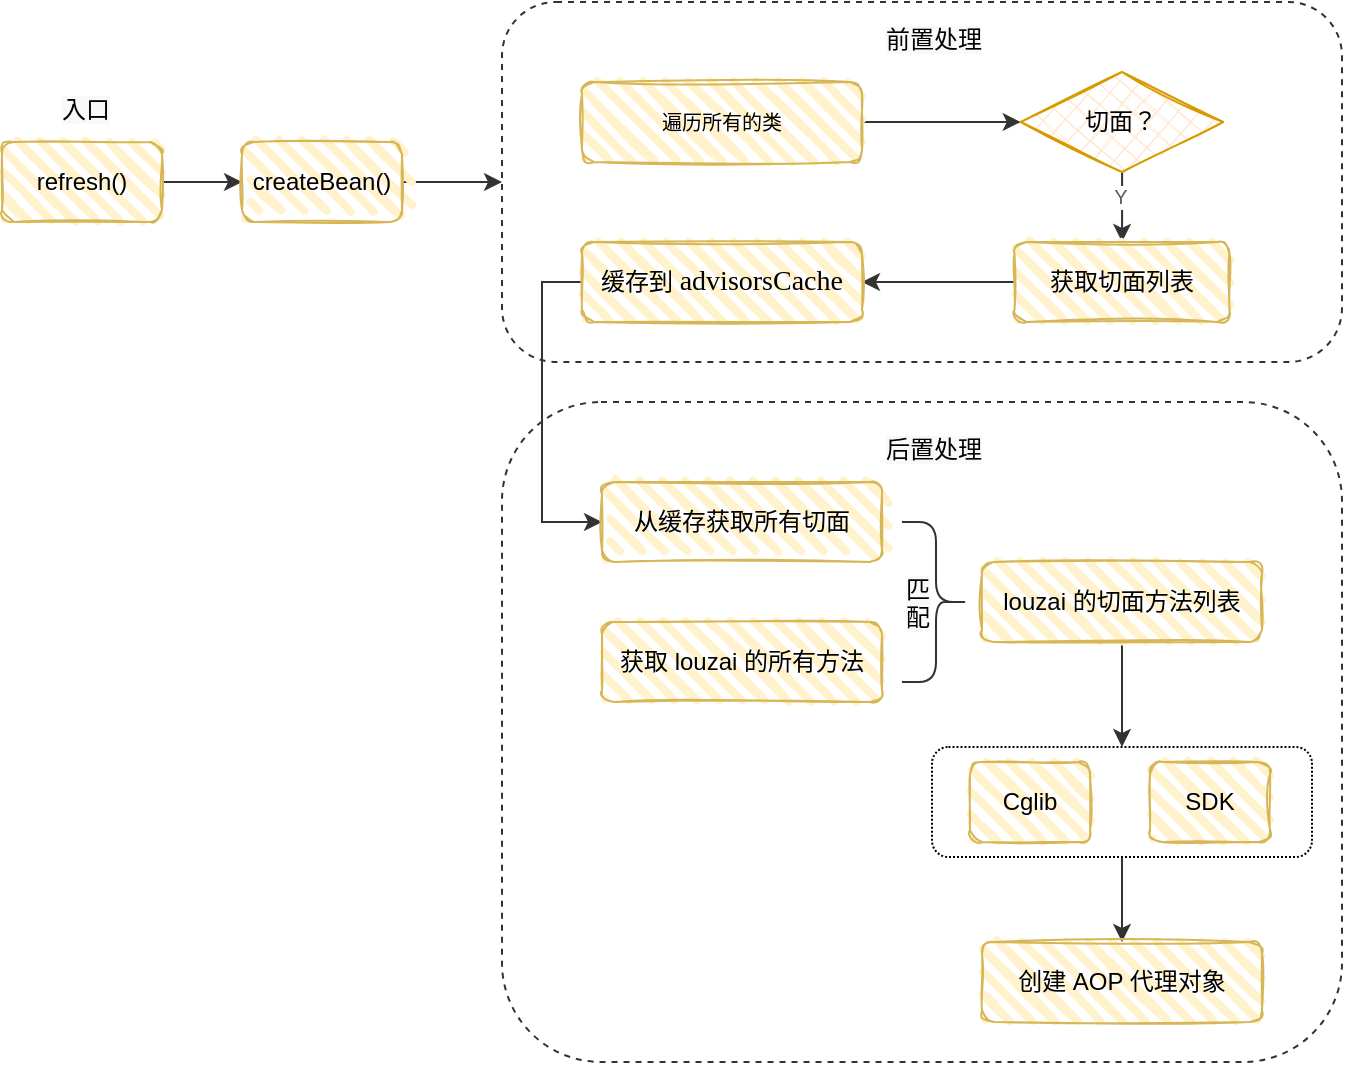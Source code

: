 <mxfile version="20.3.1" type="github">
  <diagram id="vWunLkll0vEfycyqbZoe" name="第 1 页">
    <mxGraphModel dx="901" dy="615" grid="1" gridSize="10" guides="1" tooltips="1" connect="1" arrows="1" fold="1" page="1" pageScale="1" pageWidth="827" pageHeight="1169" background="none" math="0" shadow="0">
      <root>
        <mxCell id="0" />
        <mxCell id="1" parent="0" />
        <mxCell id="j28CpaSOzryhGSdTsk2z-3" style="edgeStyle=orthogonalEdgeStyle;rounded=0;orthogonalLoop=1;jettySize=auto;html=1;entryX=0;entryY=0.5;entryDx=0;entryDy=0;strokeColor=#333333;fontColor=#5C5C5C;fillColor=#21C0A5;" edge="1" parent="1" source="j28CpaSOzryhGSdTsk2z-1" target="j28CpaSOzryhGSdTsk2z-2">
          <mxGeometry relative="1" as="geometry" />
        </mxCell>
        <mxCell id="j28CpaSOzryhGSdTsk2z-1" value="refresh()" style="rounded=1;whiteSpace=wrap;html=1;strokeWidth=1;fillWeight=4;hachureGap=8;hachureAngle=45;fillColor=#fff2cc;sketch=1;strokeColor=#d6b656;gradientColor=none;" vertex="1" parent="1">
          <mxGeometry x="50" y="110" width="80" height="40" as="geometry" />
        </mxCell>
        <mxCell id="j28CpaSOzryhGSdTsk2z-35" style="edgeStyle=orthogonalEdgeStyle;rounded=0;orthogonalLoop=1;jettySize=auto;html=1;entryX=0;entryY=0.5;entryDx=0;entryDy=0;strokeColor=#333333;fontSize=10;fontColor=#5C5C5C;fillColor=#21C0A5;" edge="1" parent="1" source="j28CpaSOzryhGSdTsk2z-2" target="j28CpaSOzryhGSdTsk2z-5">
          <mxGeometry relative="1" as="geometry" />
        </mxCell>
        <mxCell id="j28CpaSOzryhGSdTsk2z-2" value="createBean()" style="rounded=1;whiteSpace=wrap;html=1;strokeWidth=1;fillWeight=4;hachureGap=8;hachureAngle=45;fillColor=#fff2cc;sketch=1;strokeColor=#d6b656;gradientColor=none;" vertex="1" parent="1">
          <mxGeometry x="170" y="110" width="80" height="40" as="geometry" />
        </mxCell>
        <mxCell id="j28CpaSOzryhGSdTsk2z-5" value="" style="rounded=1;whiteSpace=wrap;html=1;strokeColor=#333333;fontColor=#5C5C5C;fillColor=none;dashed=1;" vertex="1" parent="1">
          <mxGeometry x="300" y="40" width="420" height="180" as="geometry" />
        </mxCell>
        <mxCell id="j28CpaSOzryhGSdTsk2z-6" value="&lt;span style=&quot;color: rgb(0, 0, 0); font-family: Helvetica; font-size: 12px; font-style: normal; font-variant-ligatures: normal; font-variant-caps: normal; font-weight: 400; letter-spacing: normal; orphans: 2; text-align: center; text-indent: 0px; text-transform: none; widows: 2; word-spacing: 0px; -webkit-text-stroke-width: 0px; background-color: rgb(248, 249, 250); text-decoration-thickness: initial; text-decoration-style: initial; text-decoration-color: initial; float: none; display: inline !important;&quot;&gt;前置处理&lt;/span&gt;" style="text;whiteSpace=wrap;html=1;fontColor=#5C5C5C;" vertex="1" parent="1">
          <mxGeometry x="490" y="45" width="60" height="30" as="geometry" />
        </mxCell>
        <mxCell id="j28CpaSOzryhGSdTsk2z-7" value="" style="rounded=1;whiteSpace=wrap;html=1;strokeColor=#333333;fontColor=#5C5C5C;fillColor=none;dashed=1;" vertex="1" parent="1">
          <mxGeometry x="300" y="240" width="420" height="330" as="geometry" />
        </mxCell>
        <mxCell id="j28CpaSOzryhGSdTsk2z-8" value="&lt;span style=&quot;color: rgb(0, 0, 0); font-family: Helvetica; font-size: 12px; font-style: normal; font-variant-ligatures: normal; font-variant-caps: normal; font-weight: 400; letter-spacing: normal; orphans: 2; text-align: center; text-indent: 0px; text-transform: none; widows: 2; word-spacing: 0px; -webkit-text-stroke-width: 0px; background-color: rgb(248, 249, 250); text-decoration-thickness: initial; text-decoration-style: initial; text-decoration-color: initial; float: none; display: inline !important;&quot;&gt;后置处理&lt;/span&gt;" style="text;whiteSpace=wrap;html=1;fontColor=#5C5C5C;" vertex="1" parent="1">
          <mxGeometry x="490" y="250" width="60" height="30" as="geometry" />
        </mxCell>
        <mxCell id="j28CpaSOzryhGSdTsk2z-11" style="edgeStyle=orthogonalEdgeStyle;rounded=0;orthogonalLoop=1;jettySize=auto;html=1;strokeColor=#333333;fontColor=#5C5C5C;fillColor=#21C0A5;entryX=0;entryY=0.5;entryDx=0;entryDy=0;" edge="1" parent="1" source="j28CpaSOzryhGSdTsk2z-9" target="j28CpaSOzryhGSdTsk2z-12">
          <mxGeometry relative="1" as="geometry">
            <mxPoint x="455" y="100" as="targetPoint" />
          </mxGeometry>
        </mxCell>
        <mxCell id="j28CpaSOzryhGSdTsk2z-9" value="&lt;font style=&quot;font-size: 10px;&quot;&gt;遍历所有的类&lt;/font&gt;" style="rounded=1;whiteSpace=wrap;html=1;strokeWidth=1;fillWeight=4;hachureGap=8;hachureAngle=45;fillColor=#fff2cc;sketch=1;strokeColor=#d6b656;gradientColor=none;" vertex="1" parent="1">
          <mxGeometry x="340" y="80" width="140" height="40" as="geometry" />
        </mxCell>
        <mxCell id="j28CpaSOzryhGSdTsk2z-20" style="edgeStyle=orthogonalEdgeStyle;rounded=0;orthogonalLoop=1;jettySize=auto;html=1;entryX=0.5;entryY=0;entryDx=0;entryDy=0;strokeColor=#333333;fontSize=10;fontColor=#5C5C5C;fillColor=#21C0A5;" edge="1" parent="1" source="j28CpaSOzryhGSdTsk2z-12" target="j28CpaSOzryhGSdTsk2z-13">
          <mxGeometry relative="1" as="geometry" />
        </mxCell>
        <mxCell id="j28CpaSOzryhGSdTsk2z-21" value="Y" style="edgeLabel;html=1;align=center;verticalAlign=middle;resizable=0;points=[];fontSize=10;fontColor=#5C5C5C;" vertex="1" connectable="0" parent="j28CpaSOzryhGSdTsk2z-20">
          <mxGeometry x="-0.607" y="-1" relative="1" as="geometry">
            <mxPoint y="5" as="offset" />
          </mxGeometry>
        </mxCell>
        <mxCell id="j28CpaSOzryhGSdTsk2z-12" value="切面？" style="rhombus;whiteSpace=wrap;html=1;strokeWidth=1;fillWeight=-1;hachureGap=8;fillStyle=cross-hatch;fillColor=#ffe6cc;sketch=1;strokeColor=#d79b00;" vertex="1" parent="1">
          <mxGeometry x="559.37" y="75" width="101.25" height="50" as="geometry" />
        </mxCell>
        <mxCell id="j28CpaSOzryhGSdTsk2z-22" style="edgeStyle=orthogonalEdgeStyle;rounded=0;orthogonalLoop=1;jettySize=auto;html=1;entryX=1;entryY=0.5;entryDx=0;entryDy=0;strokeColor=#333333;fontSize=10;fontColor=#5C5C5C;fillColor=#21C0A5;" edge="1" parent="1" source="j28CpaSOzryhGSdTsk2z-13" target="j28CpaSOzryhGSdTsk2z-15">
          <mxGeometry relative="1" as="geometry" />
        </mxCell>
        <mxCell id="j28CpaSOzryhGSdTsk2z-13" value="获取切面列表" style="rounded=1;whiteSpace=wrap;html=1;strokeWidth=1;fillWeight=4;hachureGap=8;hachureAngle=45;fillColor=#fff2cc;sketch=1;strokeColor=#d6b656;gradientColor=none;" vertex="1" parent="1">
          <mxGeometry x="556.25" y="160" width="107.5" height="40" as="geometry" />
        </mxCell>
        <mxCell id="j28CpaSOzryhGSdTsk2z-19" style="edgeStyle=orthogonalEdgeStyle;rounded=0;orthogonalLoop=1;jettySize=auto;html=1;entryX=0;entryY=0.5;entryDx=0;entryDy=0;strokeColor=#333333;fontSize=10;fontColor=#5C5C5C;fillColor=#21C0A5;exitX=0;exitY=0.5;exitDx=0;exitDy=0;" edge="1" parent="1" source="j28CpaSOzryhGSdTsk2z-15" target="j28CpaSOzryhGSdTsk2z-18">
          <mxGeometry relative="1" as="geometry" />
        </mxCell>
        <mxCell id="j28CpaSOzryhGSdTsk2z-15" value="缓存到&amp;nbsp;&lt;span style=&quot;color: rgb(1, 1, 1); font-family: Optima-Regular, Optima, PingFangSC-Regular, PingFangTC-Regular, &amp;quot;PingFang SC&amp;quot;, Cambria, Cochin, Georgia, Times, &amp;quot;Times New Roman&amp;quot;, serif; font-size: 14px; text-align: left;&quot;&gt;advisorsCache&lt;/span&gt;" style="rounded=1;whiteSpace=wrap;html=1;strokeWidth=1;fillWeight=4;hachureGap=8;hachureAngle=45;fillColor=#fff2cc;sketch=1;strokeColor=#d6b656;gradientColor=none;" vertex="1" parent="1">
          <mxGeometry x="340" y="160" width="140" height="40" as="geometry" />
        </mxCell>
        <mxCell id="j28CpaSOzryhGSdTsk2z-18" value="从缓存获取所有切面" style="rounded=1;whiteSpace=wrap;html=1;strokeWidth=1;fillWeight=4;hachureGap=8;hachureAngle=45;fillColor=#fff2cc;sketch=1;strokeColor=#d6b656;gradientColor=none;" vertex="1" parent="1">
          <mxGeometry x="350" y="280" width="140" height="40" as="geometry" />
        </mxCell>
        <mxCell id="j28CpaSOzryhGSdTsk2z-23" value="获取 louzai 的所有方法" style="rounded=1;whiteSpace=wrap;html=1;strokeWidth=1;fillWeight=4;hachureGap=8;hachureAngle=45;fillColor=#fff2cc;sketch=1;strokeColor=#d6b656;gradientColor=none;" vertex="1" parent="1">
          <mxGeometry x="350" y="350" width="140" height="40" as="geometry" />
        </mxCell>
        <mxCell id="j28CpaSOzryhGSdTsk2z-24" value="" style="shape=curlyBracket;whiteSpace=wrap;html=1;rounded=1;flipH=1;labelBackgroundColor=none;strokeColor=#333333;strokeWidth=1;fontSize=10;fontColor=#5C5C5C;fillColor=none;" vertex="1" parent="1">
          <mxGeometry x="500" y="300" width="34" height="80" as="geometry" />
        </mxCell>
        <mxCell id="j28CpaSOzryhGSdTsk2z-33" style="edgeStyle=orthogonalEdgeStyle;rounded=0;orthogonalLoop=1;jettySize=auto;html=1;entryX=0.5;entryY=0;entryDx=0;entryDy=0;strokeColor=#333333;fontSize=10;fontColor=#5C5C5C;fillColor=#21C0A5;" edge="1" parent="1" source="j28CpaSOzryhGSdTsk2z-25" target="j28CpaSOzryhGSdTsk2z-31">
          <mxGeometry relative="1" as="geometry" />
        </mxCell>
        <mxCell id="j28CpaSOzryhGSdTsk2z-25" value="louzai 的切面方法列表" style="rounded=1;whiteSpace=wrap;html=1;strokeWidth=1;fillWeight=4;hachureGap=8;hachureAngle=45;fillColor=#fff2cc;sketch=1;strokeColor=#d6b656;gradientColor=none;" vertex="1" parent="1">
          <mxGeometry x="540" y="320" width="140" height="40" as="geometry" />
        </mxCell>
        <mxCell id="j28CpaSOzryhGSdTsk2z-26" value="&lt;span style=&quot;color: rgb(0, 0, 0); font-family: Helvetica; font-size: 12px; font-style: normal; font-variant-ligatures: normal; font-variant-caps: normal; font-weight: 400; letter-spacing: normal; orphans: 2; text-align: center; text-indent: 0px; text-transform: none; widows: 2; word-spacing: 0px; -webkit-text-stroke-width: 0px; background-color: rgb(248, 249, 250); text-decoration-thickness: initial; text-decoration-style: initial; text-decoration-color: initial; float: none; display: inline !important;&quot;&gt;匹&lt;br&gt;配&lt;/span&gt;" style="text;whiteSpace=wrap;html=1;fontSize=10;fontColor=#5C5C5C;" vertex="1" parent="1">
          <mxGeometry x="500" y="320" width="10" height="30" as="geometry" />
        </mxCell>
        <mxCell id="j28CpaSOzryhGSdTsk2z-34" style="edgeStyle=orthogonalEdgeStyle;rounded=0;orthogonalLoop=1;jettySize=auto;html=1;entryX=0.5;entryY=0;entryDx=0;entryDy=0;strokeColor=#333333;fontSize=10;fontColor=#5C5C5C;fillColor=#21C0A5;" edge="1" parent="1" source="j28CpaSOzryhGSdTsk2z-31" target="j28CpaSOzryhGSdTsk2z-32">
          <mxGeometry relative="1" as="geometry" />
        </mxCell>
        <mxCell id="j28CpaSOzryhGSdTsk2z-31" value="" style="rounded=1;whiteSpace=wrap;html=1;strokeColor=default;fontColor=#5C5C5C;fillColor=none;dashed=1;dashPattern=1 1;" vertex="1" parent="1">
          <mxGeometry x="515" y="412.5" width="190" height="55" as="geometry" />
        </mxCell>
        <mxCell id="j28CpaSOzryhGSdTsk2z-29" value="Cglib" style="rounded=1;whiteSpace=wrap;html=1;strokeWidth=1;fillWeight=4;hachureGap=8;hachureAngle=45;fillColor=#fff2cc;sketch=1;strokeColor=#d6b656;gradientColor=none;" vertex="1" parent="1">
          <mxGeometry x="534" y="420" width="60" height="40" as="geometry" />
        </mxCell>
        <mxCell id="j28CpaSOzryhGSdTsk2z-30" value="SDK" style="rounded=1;whiteSpace=wrap;html=1;strokeWidth=1;fillWeight=4;hachureGap=8;hachureAngle=45;fillColor=#fff2cc;sketch=1;strokeColor=#d6b656;gradientColor=none;" vertex="1" parent="1">
          <mxGeometry x="624" y="420" width="60" height="40" as="geometry" />
        </mxCell>
        <mxCell id="j28CpaSOzryhGSdTsk2z-32" value="创建 AOP 代理对象" style="rounded=1;whiteSpace=wrap;html=1;strokeWidth=1;fillWeight=4;hachureGap=8;hachureAngle=45;fillColor=#fff2cc;sketch=1;strokeColor=#d6b656;gradientColor=none;" vertex="1" parent="1">
          <mxGeometry x="540" y="510" width="140" height="40" as="geometry" />
        </mxCell>
        <mxCell id="j28CpaSOzryhGSdTsk2z-36" value="&lt;span style=&quot;color: rgb(0, 0, 0); font-family: Helvetica; font-size: 12px; font-style: normal; font-variant-ligatures: normal; font-variant-caps: normal; font-weight: 400; letter-spacing: normal; orphans: 2; text-align: center; text-indent: 0px; text-transform: none; widows: 2; word-spacing: 0px; -webkit-text-stroke-width: 0px; background-color: rgb(248, 249, 250); text-decoration-thickness: initial; text-decoration-style: initial; text-decoration-color: initial; float: none; display: inline !important;&quot;&gt;入口&lt;/span&gt;" style="text;whiteSpace=wrap;html=1;fontSize=10;fontColor=#5C5C5C;" vertex="1" parent="1">
          <mxGeometry x="78" y="80" width="50" height="30" as="geometry" />
        </mxCell>
      </root>
    </mxGraphModel>
  </diagram>
</mxfile>
